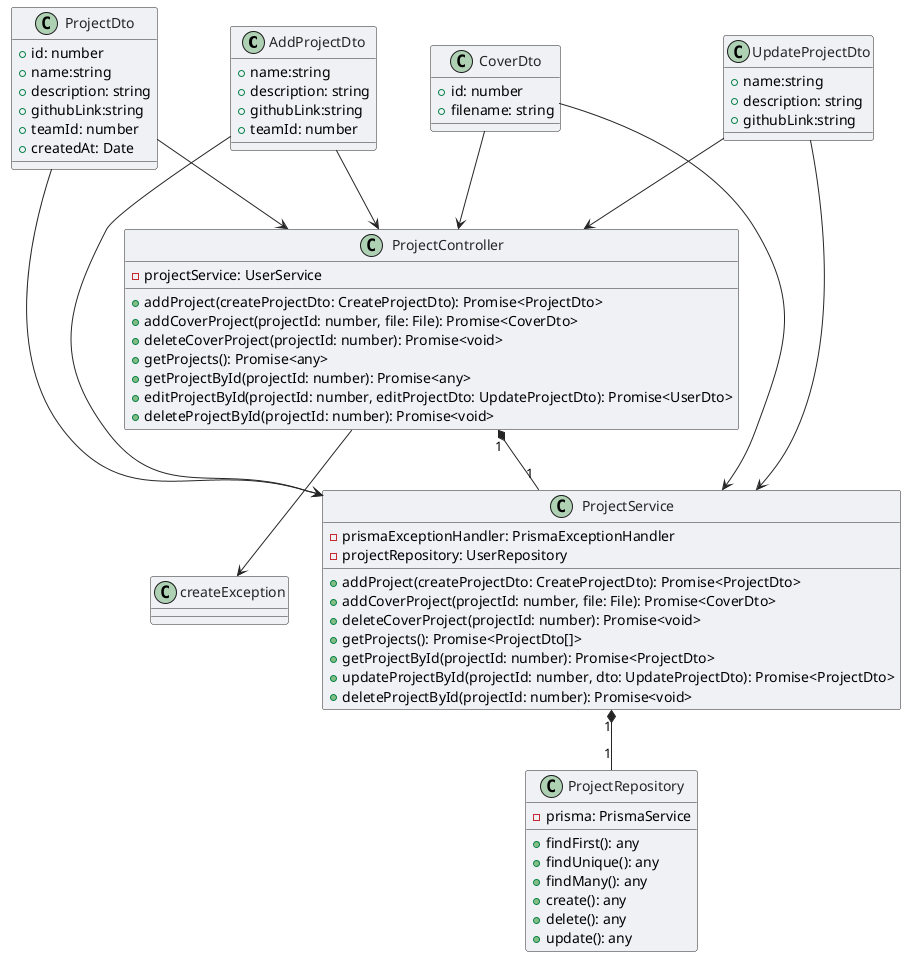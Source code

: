 @startuml project_module

skinparam ArrowColor #252525
skinparam ClassBackgroundColor #F0F1F5
skinparam ClassBorderColor #252525
skinparam ClassFontColor #252525

class AddProjectDto{
    + name:string
    + description: string
    + githubLink:string
    + teamId: number
}

class UpdateProjectDto{
    + name:string
    + description: string
    + githubLink:string
}

class ProjectDto{
    + id: number
    + name:string
    + description: string
    + githubLink:string
    + teamId: number
    + createdAt: Date

}

class CoverDto{
    + id: number
    + filename: string
}

class ProjectRepository {
  - prisma: PrismaService
  + findFirst(): any
  + findUnique(): any
  + findMany(): any
  + create(): any
  + delete(): any
  + update(): any
}



class ProjectService {

  - prismaExceptionHandler: PrismaExceptionHandler
  - projectRepository: UserRepository
  + addProject(createProjectDto: CreateProjectDto): Promise<ProjectDto>
  + addCoverProject(projectId: number, file: File): Promise<CoverDto>
  + deleteCoverProject(projectId: number): Promise<void>
  + getProjects(): Promise<ProjectDto[]>
  + getProjectById(projectId: number): Promise<ProjectDto>
  + updateProjectById(projectId: number, dto: UpdateProjectDto): Promise<ProjectDto>
  + deleteProjectById(projectId: number): Promise<void>
}

class ProjectController {

  - projectService: UserService
  + addProject(createProjectDto: CreateProjectDto): Promise<ProjectDto>
  + addCoverProject(projectId: number, file: File): Promise<CoverDto>
  + deleteCoverProject(projectId: number): Promise<void>
  + getProjects(): Promise<any>
  + getProjectById(projectId: number): Promise<any>
  + editProjectById(projectId: number, editProjectDto: UpdateProjectDto): Promise<UserDto>
  + deleteProjectById(projectId: number): Promise<void>
}

ProjectController "1" *-- "1" ProjectService
ProjectController --> createException
AddProjectDto --> ProjectController
UpdateProjectDto --> ProjectController
ProjectDto --> ProjectController
CoverDto --> ProjectController

AddProjectDto --> ProjectService
UpdateProjectDto --> ProjectService
ProjectDto --> ProjectService
CoverDto --> ProjectService

ProjectService "1" *-- "1" ProjectRepository
@enduml

